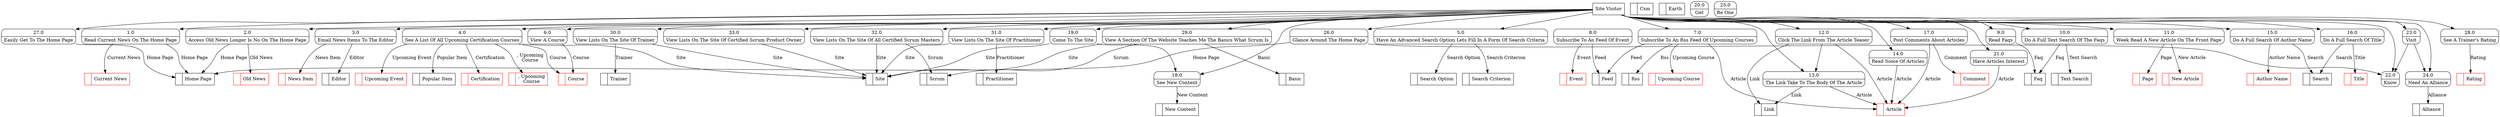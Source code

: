 digraph dfd2{ 
node[shape=record]
200 [label="<f0>  |<f1> Current News " color=red];
201 [label="<f0>  |<f1> Home Page " ];
202 [label="<f0>  |<f1> Old News " color=red];
203 [label="<f0>  |<f1> Editor " ];
204 [label="<f0>  |<f1> , Upcoming\nCourse " color=red];
205 [label="<f0>  |<f1> Upcoming Event " color=red];
206 [label="<f0>  |<f1> Course " color=red];
207 [label="<f0>  |<f1> Event " color=red];
208 [label="<f0>  |<f1> Feed " ];
209 [label="<f0>  |<f1> Upcoming Course " color=red];
210 [label="<f0>  |<f1> Faq " ];
211 [label="<f0>  |<f1> New Article " color=red];
212 [label="<f0>  |<f1> Page " color=red];
213 [label="<f0>  |<f1> Link " ];
214 [label="<f0>  |<f1> Article " color=red];
215 [label="<f0>  |<f1> Search " ];
216 [label="<f0>  |<f1> Author Name " color=red];
217 [label="<f0>  |<f1> Title " color=red];
218 [label="<f0>  |<f1> Comment " color=red];
219 [label="<f0>  |<f1> New Content " ];
220 [label="<f0>  |<f1> Site " ];
221 [label="<f0>  |<f1> Scrum " ];
222 [label="<f0>  |<f1> Alliance " ];
223 [label="<f0>  |<f1> Csm " ];
224 [label="<f0>  |<f1> Earth " ];
225 [label="<f0>  |<f1> Popular Item " ];
226 [label="<f0>  |<f1> Rating " color=red];
227 [label="<f0>  |<f1> Trainer " ];
228 [label="<f0>  |<f1> Basic " ];
229 [label="<f0>  |<f1> Practitioner " ];
230 [label="<f0>  |<f1> News Item " color=red];
231 [label="<f0>  |<f1> Search Criterion " ];
232 [label="<f0>  |<f1> Search Option " ];
233 [label="<f0>  |<f1> Text Search " ];
234 [label="<f0>  |<f1> Certification " color=red];
235 [label="<f0>  |<f1> Rss " ];
236 [label="Site Visitor" shape=box];
237 [label="{<f0> 1.0|<f1> Read Current News On The Home Page }" shape=Mrecord];
238 [label="{<f0> 2.0|<f1> Access Old News Longer Is No On The Home Page }" shape=Mrecord];
239 [label="{<f0> 3.0|<f1> Email News Items To The Editor }" shape=Mrecord];
240 [label="{<f0> 4.0|<f1> See A List Of All Upcoming Certification Courses }" shape=Mrecord];
241 [label="{<f0> 5.0|<f1> Have An Advanced Search Option Lets Fill In A Form Of Search Criteria }" shape=Mrecord];
242 [label="{<f0> 6.0|<f1> View A Course }" shape=Mrecord];
243 [label="{<f0> 7.0|<f1> Subscribe To An Rss Feed Of Upcoming Courses }" shape=Mrecord];
244 [label="{<f0> 8.0|<f1> Subscribe To An Feed Of Event }" shape=Mrecord];
245 [label="{<f0> 9.0|<f1> Read Faqs }" shape=Mrecord];
246 [label="{<f0> 10.0|<f1> Do A Full Text Search Of The Faqs }" shape=Mrecord];
247 [label="{<f0> 11.0|<f1> Week Read A New Article On The Front Page }" shape=Mrecord];
248 [label="{<f0> 12.0|<f1> Click The Link From The Article Teaser }" shape=Mrecord];
249 [label="{<f0> 13.0|<f1> The Link Take To The Body Of The Article }" shape=Mrecord];
250 [label="{<f0> 14.0|<f1> Read Some Of Articles }" shape=Mrecord];
251 [label="{<f0> 15.0|<f1> Do A Full Search Of Author Name }" shape=Mrecord];
252 [label="{<f0> 16.0|<f1> Do A Full Search Of Title }" shape=Mrecord];
253 [label="{<f0> 17.0|<f1> Post Comments About Articles }" shape=Mrecord];
254 [label="{<f0> 18.0|<f1> See New Content }" shape=Mrecord];
255 [label="{<f0> 19.0|<f1> Come To The Site }" shape=Mrecord];
256 [label="{<f0> 20.0|<f1> Get }" shape=Mrecord];
257 [label="{<f0> 21.0|<f1> Have Articles Interest }" shape=Mrecord];
258 [label="{<f0> 22.0|<f1> Know }" shape=Mrecord];
259 [label="{<f0> 23.0|<f1> Visit }" shape=Mrecord];
260 [label="{<f0> 24.0|<f1> Need An Alliance }" shape=Mrecord];
261 [label="{<f0> 25.0|<f1> Be One }" shape=Mrecord];
262 [label="{<f0> 26.0|<f1> Glance Around The Home Page }" shape=Mrecord];
263 [label="{<f0> 27.0|<f1> Easily Get To The Home Page }" shape=Mrecord];
264 [label="{<f0> 28.0|<f1> See A Trainer's Rating }" shape=Mrecord];
265 [label="{<f0> 29.0|<f1> View A Section Of The Website Teaches Me The Basics What Scrum Is }" shape=Mrecord];
266 [label="{<f0> 30.0|<f1> View Lists On The Site Of Trainer }" shape=Mrecord];
267 [label="{<f0> 31.0|<f1> View Lists On The Site Of Practitioner }" shape=Mrecord];
268 [label="{<f0> 32.0|<f1> View Lists On The Site Of All Certified Scrum Masters }" shape=Mrecord];
269 [label="{<f0> 33.0|<f1> View Lists On The Site Of Certified Scrum Product Owner }" shape=Mrecord];
236 -> 237
236 -> 238
236 -> 239
236 -> 240
236 -> 241
236 -> 242
236 -> 243
236 -> 245
236 -> 246
236 -> 247
236 -> 248
236 -> 249
236 -> 250
236 -> 251
236 -> 252
236 -> 253
236 -> 254
236 -> 255
236 -> 257
236 -> 258
236 -> 259
236 -> 260
236 -> 262
236 -> 263
236 -> 264
236 -> 265
236 -> 266
236 -> 267
236 -> 268
236 -> 269
237 -> 200 [label="Current News"]
237 -> 201 [label="Home Page"]
238 -> 202 [label="Old News"]
238 -> 201 [label="Home Page"]
239 -> 230 [label="News Item"]
239 -> 203 [label="Editor"]
240 -> 205 [label="Upcoming Event"]
240 -> 225 [label="Popular Item"]
240 -> 204 [label=", Upcoming\nCourse"]
240 -> 220 [label="Site"]
240 -> 206 [label="Course"]
241 -> 232 [label="Search Option"]
241 -> 231 [label="Search Criterion"]
242 -> 206 [label="Course"]
243 -> 209 [label="Upcoming Course"]
243 -> 208 [label="Feed"]
243 -> 214 [label="Article"]
244 -> 208 [label="Feed"]
244 -> 207 [label="Event"]
245 -> 210 [label="Faq"]
246 -> 233 [label="Text Search"]
246 -> 210 [label="Faq"]
247 -> 211 [label="New Article"]
247 -> 212 [label="Page"]
248 -> 249
248 -> 213 [label="Link"]
248 -> 214 [label="Article"]
249 -> 214 [label="Article"]
249 -> 213 [label="Link"]
250 -> 214 [label="Article"]
251 -> 215 [label="Search"]
251 -> 216 [label="Author Name"]
252 -> 217 [label="Title"]
252 -> 215 [label="Search"]
253 -> 218 [label="Comment"]
253 -> 214 [label="Article"]
254 -> 219 [label="New Content"]
255 -> 254
255 -> 220 [label="Site"]
257 -> 214 [label="Article"]
259 -> 258
259 -> 260
260 -> 222 [label="Alliance"]
262 -> 258
262 -> 201 [label="Home Page"]
263 -> 201 [label="Home Page"]
264 -> 226 [label="Rating"]
265 -> 228 [label="Basic"]
265 -> 221 [label="Scrum"]
265 -> 220 [label="Site"]
266 -> 227 [label="Trainer"]
266 -> 220 [label="Site"]
267 -> 229 [label="Practitioner"]
267 -> 220 [label="Site"]
268 -> 220 [label="Site"]
268 -> 221 [label="Scrum"]
269 -> 220 [label="Site"]
240 -> 234 [label="Certification"]
243 -> 235 [label="Rss"]
}